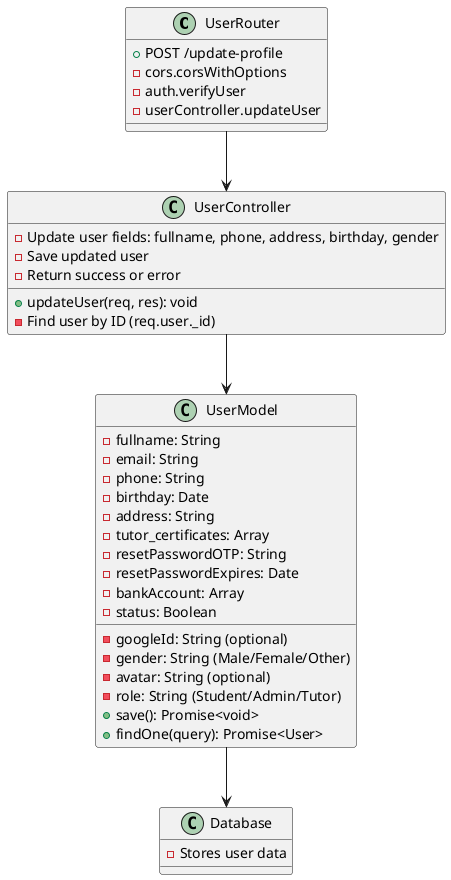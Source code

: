 @startuml
class UserRouter {
  + POST /update-profile
  - cors.corsWithOptions
  - auth.verifyUser
  - userController.updateUser
}

class UserController {
  + updateUser(req, res): void
  - Find user by ID (req.user._id)
  - Update user fields: fullname, phone, address, birthday, gender
  - Save updated user
  - Return success or error
}

class UserModel {
  - googleId: String (optional)
  - fullname: String
  - email: String
  - phone: String
  - gender: String (Male/Female/Other)
  - birthday: Date
  - address: String
  - avatar: String (optional)
  - role: String (Student/Admin/Tutor)
  - tutor_certificates: Array
  - resetPasswordOTP: String
  - resetPasswordExpires: Date
  - bankAccount: Array
  - status: Boolean
  + save(): Promise<void>
  + findOne(query): Promise<User>
}

class Database {
  - Stores user data
}

UserRouter --> UserController
UserController --> UserModel
UserModel --> Database
@enduml
